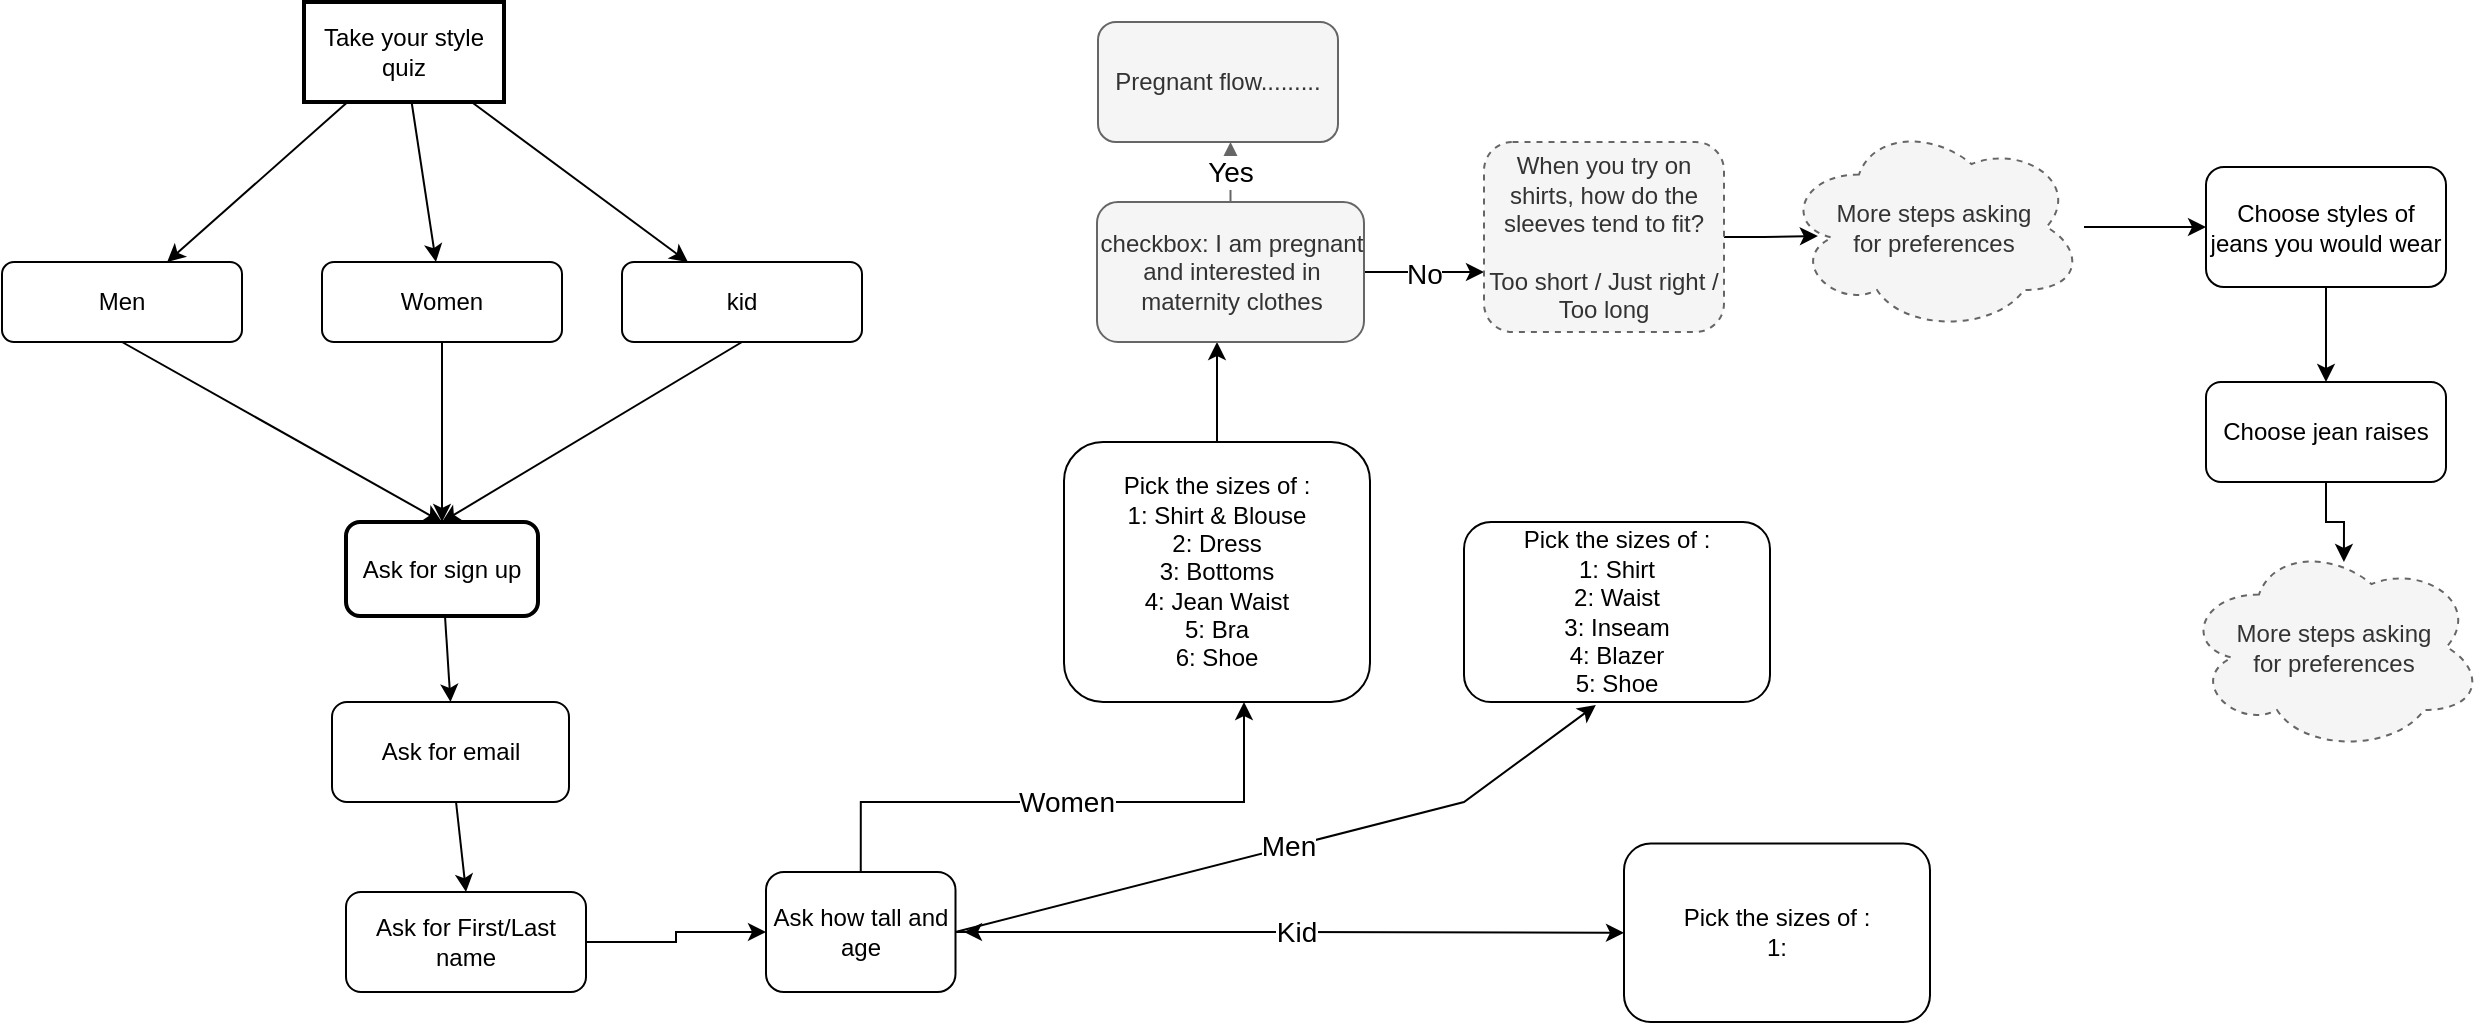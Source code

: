 <mxfile version="21.2.1" type="github">
  <diagram name="Page-1" id="GyhTvYxpTi9NaX24lL62">
    <mxGraphModel dx="954" dy="574" grid="1" gridSize="10" guides="1" tooltips="1" connect="1" arrows="1" fold="1" page="1" pageScale="1" pageWidth="827" pageHeight="1169" math="0" shadow="0">
      <root>
        <mxCell id="0" />
        <mxCell id="1" parent="0" />
        <mxCell id="dkxHMAZWF8WOhDouRX5H-29" style="rounded=0;orthogonalLoop=1;jettySize=auto;html=1;" edge="1" parent="1" source="2" target="dkxHMAZWF8WOhDouRX5H-26">
          <mxGeometry relative="1" as="geometry" />
        </mxCell>
        <mxCell id="dkxHMAZWF8WOhDouRX5H-30" style="rounded=0;orthogonalLoop=1;jettySize=auto;html=1;" edge="1" parent="1" source="2" target="dkxHMAZWF8WOhDouRX5H-27">
          <mxGeometry relative="1" as="geometry" />
        </mxCell>
        <mxCell id="dkxHMAZWF8WOhDouRX5H-31" style="rounded=0;orthogonalLoop=1;jettySize=auto;html=1;" edge="1" parent="1" source="2" target="dkxHMAZWF8WOhDouRX5H-25">
          <mxGeometry relative="1" as="geometry" />
        </mxCell>
        <mxCell id="2" value="Take your style quiz" style="whiteSpace=wrap;strokeWidth=2;" parent="1" vertex="1">
          <mxGeometry x="230" y="20" width="100" height="50" as="geometry" />
        </mxCell>
        <mxCell id="dkxHMAZWF8WOhDouRX5H-13" value="" style="rounded=0;orthogonalLoop=1;jettySize=auto;html=1;entryX=0.5;entryY=0;entryDx=0;entryDy=0;" edge="1" parent="1" source="3" target="dkxHMAZWF8WOhDouRX5H-14">
          <mxGeometry relative="1" as="geometry">
            <mxPoint x="329.25" y="357" as="targetPoint" />
          </mxGeometry>
        </mxCell>
        <mxCell id="3" value="Ask for sign up" style="rounded=1;absoluteArcSize=1;arcSize=14;whiteSpace=wrap;strokeWidth=2;" parent="1" vertex="1">
          <mxGeometry x="251" y="280" width="96" height="47" as="geometry" />
        </mxCell>
        <mxCell id="dkxHMAZWF8WOhDouRX5H-17" style="rounded=0;orthogonalLoop=1;jettySize=auto;html=1;entryX=0.5;entryY=0;entryDx=0;entryDy=0;" edge="1" parent="1" source="dkxHMAZWF8WOhDouRX5H-14" target="dkxHMAZWF8WOhDouRX5H-18">
          <mxGeometry relative="1" as="geometry">
            <mxPoint x="310.25" y="460" as="targetPoint" />
          </mxGeometry>
        </mxCell>
        <mxCell id="dkxHMAZWF8WOhDouRX5H-14" value="Ask for email" style="rounded=1;whiteSpace=wrap;html=1;" vertex="1" parent="1">
          <mxGeometry x="244" y="370" width="118.5" height="50" as="geometry" />
        </mxCell>
        <mxCell id="dkxHMAZWF8WOhDouRX5H-20" value="" style="edgeStyle=orthogonalEdgeStyle;rounded=0;orthogonalLoop=1;jettySize=auto;html=1;" edge="1" parent="1" source="dkxHMAZWF8WOhDouRX5H-18" target="dkxHMAZWF8WOhDouRX5H-19">
          <mxGeometry relative="1" as="geometry" />
        </mxCell>
        <mxCell id="dkxHMAZWF8WOhDouRX5H-18" value="Ask for First/Last name" style="rounded=1;whiteSpace=wrap;html=1;" vertex="1" parent="1">
          <mxGeometry x="251" y="465" width="120" height="50" as="geometry" />
        </mxCell>
        <mxCell id="dkxHMAZWF8WOhDouRX5H-36" value="Women" style="edgeStyle=orthogonalEdgeStyle;rounded=0;orthogonalLoop=1;jettySize=auto;html=1;exitX=0.5;exitY=0;exitDx=0;exitDy=0;fontSize=14;" edge="1" parent="1" source="dkxHMAZWF8WOhDouRX5H-19">
          <mxGeometry x="-0.002" relative="1" as="geometry">
            <mxPoint x="700" y="370" as="targetPoint" />
            <Array as="points">
              <mxPoint x="508" y="420" />
              <mxPoint x="700" y="420" />
            </Array>
            <mxPoint as="offset" />
          </mxGeometry>
        </mxCell>
        <mxCell id="dkxHMAZWF8WOhDouRX5H-37" value="Kid" style="edgeStyle=orthogonalEdgeStyle;rounded=0;orthogonalLoop=1;jettySize=auto;html=1;fontSize=14;entryX=0;entryY=0.5;entryDx=0;entryDy=0;" edge="1" parent="1" source="dkxHMAZWF8WOhDouRX5H-19" target="dkxHMAZWF8WOhDouRX5H-41">
          <mxGeometry x="-0.07" y="-15" relative="1" as="geometry">
            <mxPoint x="900" y="360" as="targetPoint" />
            <mxPoint x="15" y="-15" as="offset" />
          </mxGeometry>
        </mxCell>
        <mxCell id="dkxHMAZWF8WOhDouRX5H-48" style="edgeStyle=orthogonalEdgeStyle;rounded=0;orthogonalLoop=1;jettySize=auto;html=1;" edge="1" parent="1" source="dkxHMAZWF8WOhDouRX5H-19">
          <mxGeometry relative="1" as="geometry">
            <mxPoint x="560" y="485" as="targetPoint" />
          </mxGeometry>
        </mxCell>
        <mxCell id="dkxHMAZWF8WOhDouRX5H-19" value="Ask how tall and age" style="whiteSpace=wrap;html=1;rounded=1;" vertex="1" parent="1">
          <mxGeometry x="461" y="455" width="94.75" height="60" as="geometry" />
        </mxCell>
        <mxCell id="dkxHMAZWF8WOhDouRX5H-23" value="Pick the sizes of :&lt;br&gt;&lt;div&gt;1: Shirt&lt;/div&gt;&lt;div&gt;2: Waist&lt;/div&gt;&lt;div&gt;3: Inseam&lt;/div&gt;&lt;div&gt;4: Blazer&lt;/div&gt;&lt;div&gt;5: Shoe&lt;br&gt;&lt;/div&gt;" style="rounded=1;whiteSpace=wrap;html=1;" vertex="1" parent="1">
          <mxGeometry x="810" y="280" width="153" height="90" as="geometry" />
        </mxCell>
        <mxCell id="dkxHMAZWF8WOhDouRX5H-32" style="rounded=0;orthogonalLoop=1;jettySize=auto;html=1;exitX=0.5;exitY=1;exitDx=0;exitDy=0;entryX=0.5;entryY=0;entryDx=0;entryDy=0;" edge="1" parent="1" source="dkxHMAZWF8WOhDouRX5H-25" target="3">
          <mxGeometry relative="1" as="geometry">
            <mxPoint x="270" y="260" as="targetPoint" />
          </mxGeometry>
        </mxCell>
        <mxCell id="dkxHMAZWF8WOhDouRX5H-25" value="Men" style="rounded=1;whiteSpace=wrap;html=1;" vertex="1" parent="1">
          <mxGeometry x="79" y="150" width="120" height="40" as="geometry" />
        </mxCell>
        <mxCell id="dkxHMAZWF8WOhDouRX5H-26" value="Women" style="rounded=1;whiteSpace=wrap;html=1;" vertex="1" parent="1">
          <mxGeometry x="239" y="150" width="120" height="40" as="geometry" />
        </mxCell>
        <mxCell id="dkxHMAZWF8WOhDouRX5H-27" value="kid" style="rounded=1;whiteSpace=wrap;html=1;" vertex="1" parent="1">
          <mxGeometry x="389" y="150" width="120" height="40" as="geometry" />
        </mxCell>
        <mxCell id="dkxHMAZWF8WOhDouRX5H-33" style="rounded=0;orthogonalLoop=1;jettySize=auto;html=1;exitX=0.5;exitY=1;exitDx=0;exitDy=0;entryX=0.5;entryY=0;entryDx=0;entryDy=0;" edge="1" parent="1" source="dkxHMAZWF8WOhDouRX5H-26" target="3">
          <mxGeometry relative="1" as="geometry">
            <mxPoint x="149" y="200" as="sourcePoint" />
            <mxPoint x="290" y="250" as="targetPoint" />
          </mxGeometry>
        </mxCell>
        <mxCell id="dkxHMAZWF8WOhDouRX5H-34" style="rounded=0;orthogonalLoop=1;jettySize=auto;html=1;exitX=0.5;exitY=1;exitDx=0;exitDy=0;entryX=0.5;entryY=0;entryDx=0;entryDy=0;" edge="1" parent="1" source="dkxHMAZWF8WOhDouRX5H-27" target="3">
          <mxGeometry relative="1" as="geometry">
            <mxPoint x="159" y="210" as="sourcePoint" />
            <mxPoint x="351" y="280" as="targetPoint" />
          </mxGeometry>
        </mxCell>
        <mxCell id="dkxHMAZWF8WOhDouRX5H-39" value="Men" style="rounded=0;orthogonalLoop=1;jettySize=auto;html=1;entryX=0.431;entryY=1.017;entryDx=0;entryDy=0;entryPerimeter=0;fontSize=14;exitX=1;exitY=0.5;exitDx=0;exitDy=0;" edge="1" parent="1" source="dkxHMAZWF8WOhDouRX5H-19" target="dkxHMAZWF8WOhDouRX5H-23">
          <mxGeometry relative="1" as="geometry">
            <mxPoint x="449" y="405" as="targetPoint" />
            <mxPoint x="560" y="490" as="sourcePoint" />
            <Array as="points">
              <mxPoint x="810" y="420" />
            </Array>
          </mxGeometry>
        </mxCell>
        <mxCell id="dkxHMAZWF8WOhDouRX5H-43" style="edgeStyle=orthogonalEdgeStyle;rounded=0;orthogonalLoop=1;jettySize=auto;html=1;" edge="1" parent="1" source="dkxHMAZWF8WOhDouRX5H-40">
          <mxGeometry relative="1" as="geometry">
            <mxPoint x="686.5" y="190" as="targetPoint" />
          </mxGeometry>
        </mxCell>
        <mxCell id="dkxHMAZWF8WOhDouRX5H-40" value="Pick the sizes of :&lt;br&gt;&lt;div&gt;1: Shirt &amp;amp; Blouse&lt;br&gt;&lt;/div&gt;&lt;div&gt;2: Dress&lt;/div&gt;&lt;div&gt;3: Bottoms&lt;/div&gt;&lt;div&gt;4: Jean Waist&lt;br&gt;&lt;/div&gt;&lt;div&gt;5: Bra&lt;/div&gt;&lt;div&gt;6: Shoe&lt;br&gt;&lt;/div&gt;" style="rounded=1;whiteSpace=wrap;html=1;" vertex="1" parent="1">
          <mxGeometry x="610" y="240" width="153" height="130" as="geometry" />
        </mxCell>
        <mxCell id="dkxHMAZWF8WOhDouRX5H-41" value="Pick the sizes of :&lt;br&gt;&lt;div&gt;1: &lt;br&gt;&lt;/div&gt;" style="rounded=1;whiteSpace=wrap;html=1;" vertex="1" parent="1">
          <mxGeometry x="890" y="440.75" width="153" height="89.25" as="geometry" />
        </mxCell>
        <mxCell id="dkxHMAZWF8WOhDouRX5H-45" value="Yes" style="edgeStyle=orthogonalEdgeStyle;rounded=0;orthogonalLoop=1;jettySize=auto;html=1;fontSize=14;fillColor=#f5f5f5;strokeColor=#666666;" edge="1" parent="1" source="dkxHMAZWF8WOhDouRX5H-44">
          <mxGeometry relative="1" as="geometry">
            <mxPoint x="693.25" y="90" as="targetPoint" />
          </mxGeometry>
        </mxCell>
        <mxCell id="dkxHMAZWF8WOhDouRX5H-47" value="No" style="edgeStyle=orthogonalEdgeStyle;rounded=0;orthogonalLoop=1;jettySize=auto;html=1;fontSize=14;" edge="1" parent="1" source="dkxHMAZWF8WOhDouRX5H-44">
          <mxGeometry relative="1" as="geometry">
            <mxPoint x="820" y="155" as="targetPoint" />
          </mxGeometry>
        </mxCell>
        <mxCell id="dkxHMAZWF8WOhDouRX5H-44" value="checkbox: I am pregnant and interested in maternity clothes" style="rounded=1;whiteSpace=wrap;html=1;fillColor=#f5f5f5;strokeColor=#666666;fontColor=#333333;" vertex="1" parent="1">
          <mxGeometry x="626.5" y="120" width="133.5" height="70" as="geometry" />
        </mxCell>
        <mxCell id="dkxHMAZWF8WOhDouRX5H-46" value="Pregnant flow........." style="rounded=1;whiteSpace=wrap;html=1;fillColor=#f5f5f5;strokeColor=#666666;fontColor=#333333;" vertex="1" parent="1">
          <mxGeometry x="627" y="30" width="120" height="60" as="geometry" />
        </mxCell>
        <mxCell id="dkxHMAZWF8WOhDouRX5H-51" style="edgeStyle=orthogonalEdgeStyle;rounded=0;orthogonalLoop=1;jettySize=auto;html=1;entryX=0.113;entryY=0.543;entryDx=0;entryDy=0;entryPerimeter=0;" edge="1" parent="1" source="dkxHMAZWF8WOhDouRX5H-50" target="dkxHMAZWF8WOhDouRX5H-52">
          <mxGeometry relative="1" as="geometry">
            <mxPoint x="980" y="137.5" as="targetPoint" />
          </mxGeometry>
        </mxCell>
        <mxCell id="dkxHMAZWF8WOhDouRX5H-50" value="When you try on shirts, how do the sleeves tend to fit?&lt;br&gt;&lt;br&gt;Too short / Just right / Too long" style="rounded=1;whiteSpace=wrap;html=1;fillColor=#f5f5f5;fontColor=#333333;strokeColor=#666666;dashed=1;" vertex="1" parent="1">
          <mxGeometry x="820" y="90" width="120" height="95" as="geometry" />
        </mxCell>
        <mxCell id="dkxHMAZWF8WOhDouRX5H-55" style="edgeStyle=orthogonalEdgeStyle;rounded=0;orthogonalLoop=1;jettySize=auto;html=1;entryX=0;entryY=0.5;entryDx=0;entryDy=0;" edge="1" parent="1" source="dkxHMAZWF8WOhDouRX5H-52" target="dkxHMAZWF8WOhDouRX5H-54">
          <mxGeometry relative="1" as="geometry" />
        </mxCell>
        <mxCell id="dkxHMAZWF8WOhDouRX5H-52" value="More steps asking&lt;br&gt;for preferences" style="ellipse;shape=cloud;whiteSpace=wrap;html=1;dashed=1;fillColor=#f5f5f5;fontColor=#333333;strokeColor=#666666;" vertex="1" parent="1">
          <mxGeometry x="970" y="80" width="150" height="105" as="geometry" />
        </mxCell>
        <mxCell id="dkxHMAZWF8WOhDouRX5H-57" style="edgeStyle=orthogonalEdgeStyle;rounded=0;orthogonalLoop=1;jettySize=auto;html=1;entryX=0.5;entryY=0;entryDx=0;entryDy=0;" edge="1" parent="1" source="dkxHMAZWF8WOhDouRX5H-54" target="dkxHMAZWF8WOhDouRX5H-56">
          <mxGeometry relative="1" as="geometry" />
        </mxCell>
        <mxCell id="dkxHMAZWF8WOhDouRX5H-54" value="Choose styles of jeans you would wear" style="rounded=1;whiteSpace=wrap;html=1;" vertex="1" parent="1">
          <mxGeometry x="1181" y="102.5" width="120" height="60" as="geometry" />
        </mxCell>
        <mxCell id="dkxHMAZWF8WOhDouRX5H-59" style="edgeStyle=orthogonalEdgeStyle;rounded=0;orthogonalLoop=1;jettySize=auto;html=1;entryX=0.533;entryY=0.095;entryDx=0;entryDy=0;entryPerimeter=0;" edge="1" parent="1" source="dkxHMAZWF8WOhDouRX5H-56" target="dkxHMAZWF8WOhDouRX5H-58">
          <mxGeometry relative="1" as="geometry" />
        </mxCell>
        <mxCell id="dkxHMAZWF8WOhDouRX5H-56" value="Choose jean raises" style="rounded=1;whiteSpace=wrap;html=1;" vertex="1" parent="1">
          <mxGeometry x="1181" y="210" width="120" height="50" as="geometry" />
        </mxCell>
        <mxCell id="dkxHMAZWF8WOhDouRX5H-58" value="More steps asking&lt;br&gt;for preferences" style="ellipse;shape=cloud;whiteSpace=wrap;html=1;dashed=1;fillColor=#f5f5f5;fontColor=#333333;strokeColor=#666666;" vertex="1" parent="1">
          <mxGeometry x="1170" y="290" width="150" height="105" as="geometry" />
        </mxCell>
      </root>
    </mxGraphModel>
  </diagram>
</mxfile>

